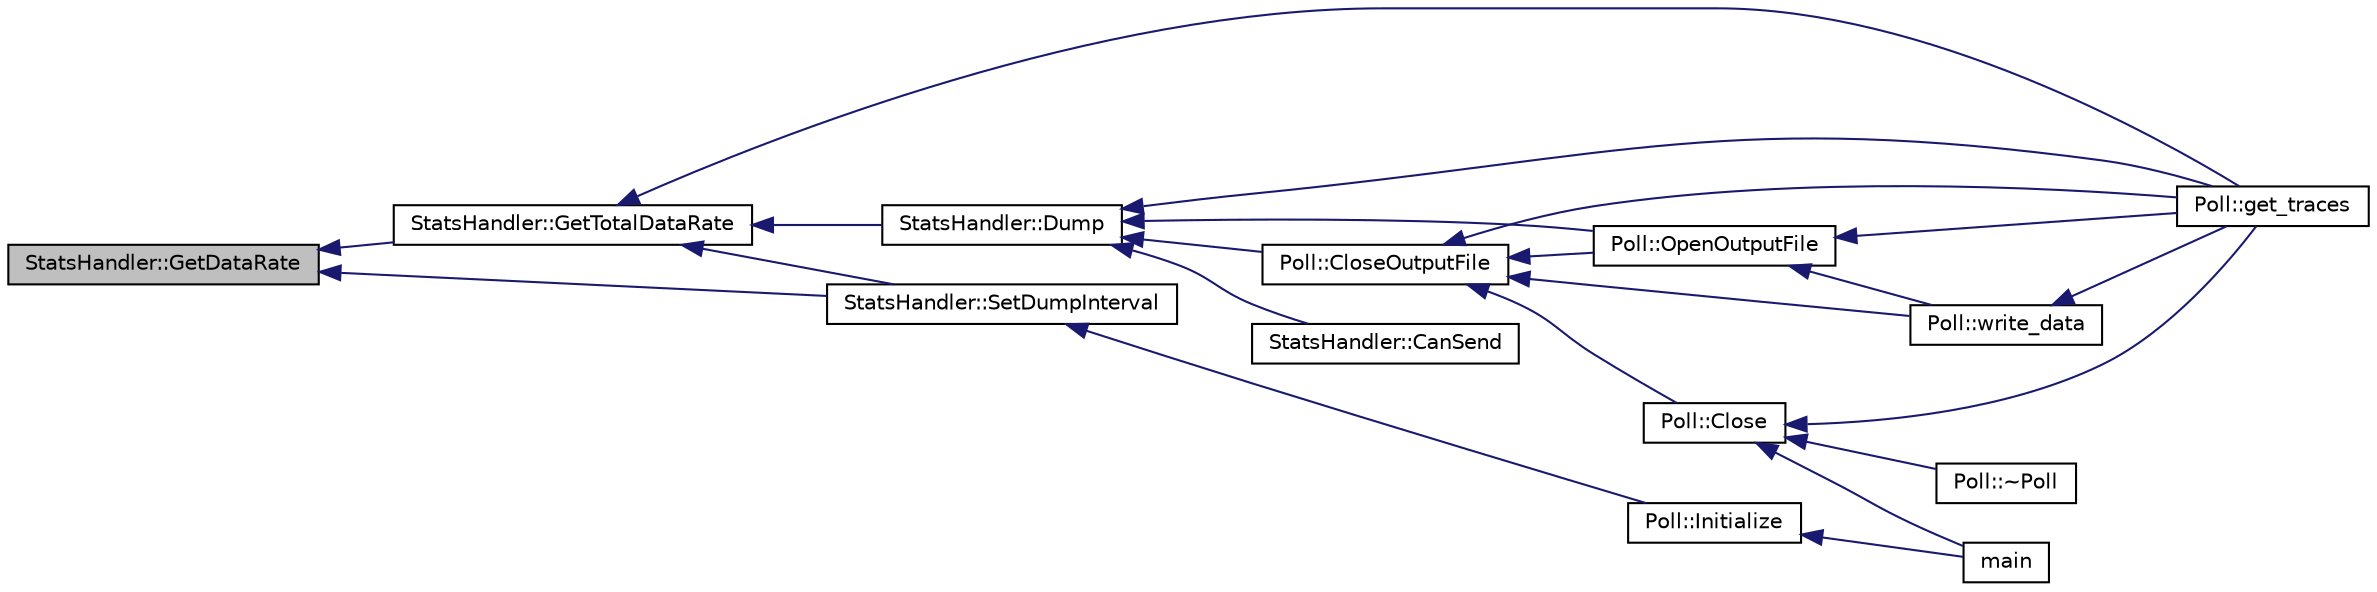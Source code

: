 digraph "StatsHandler::GetDataRate"
{
  edge [fontname="Helvetica",fontsize="10",labelfontname="Helvetica",labelfontsize="10"];
  node [fontname="Helvetica",fontsize="10",shape=record];
  rankdir="LR";
  Node1 [label="StatsHandler::GetDataRate",height=0.2,width=0.4,color="black", fillcolor="grey75", style="filled", fontcolor="black"];
  Node1 -> Node2 [dir="back",color="midnightblue",fontsize="10",style="solid",fontname="Helvetica"];
  Node2 [label="StatsHandler::GetTotalDataRate",height=0.2,width=0.4,color="black", fillcolor="white", style="filled",URL="$d2/d58/class_stats_handler.html#ae97addec3c4a6aeb4e405fc4d940638e"];
  Node2 -> Node3 [dir="back",color="midnightblue",fontsize="10",style="solid",fontname="Helvetica"];
  Node3 [label="Poll::get_traces",height=0.2,width=0.4,color="black", fillcolor="white", style="filled",URL="$d6/db0/class_poll.html#a7bc77d04169be53d1a3553e0a55932d6",tooltip="Acquire raw traces from a pixie module. "];
  Node2 -> Node4 [dir="back",color="midnightblue",fontsize="10",style="solid",fontname="Helvetica"];
  Node4 [label="StatsHandler::Dump",height=0.2,width=0.4,color="black", fillcolor="white", style="filled",URL="$d2/d58/class_stats_handler.html#af5047dce80fd4f2c91863a485fa9fcb0"];
  Node4 -> Node5 [dir="back",color="midnightblue",fontsize="10",style="solid",fontname="Helvetica"];
  Node5 [label="Poll::CloseOutputFile",height=0.2,width=0.4,color="black", fillcolor="white", style="filled",URL="$d6/db0/class_poll.html#a4f280e910a51c786a7b8e390921fa106",tooltip="Close the current output file, if one is open. "];
  Node5 -> Node6 [dir="back",color="midnightblue",fontsize="10",style="solid",fontname="Helvetica"];
  Node6 [label="Poll::Close",height=0.2,width=0.4,color="black", fillcolor="white", style="filled",URL="$d6/db0/class_poll.html#ab16cd3eb72cac653541300cb6536e710",tooltip="Close the sockets, any open files, and clean up. "];
  Node6 -> Node7 [dir="back",color="midnightblue",fontsize="10",style="solid",fontname="Helvetica"];
  Node7 [label="main",height=0.2,width=0.4,color="black", fillcolor="white", style="filled",URL="$d1/d50/poll2_8cpp.html#a0ddf1224851353fc92bfbff6f499fa97"];
  Node6 -> Node8 [dir="back",color="midnightblue",fontsize="10",style="solid",fontname="Helvetica"];
  Node8 [label="Poll::~Poll",height=0.2,width=0.4,color="black", fillcolor="white", style="filled",URL="$d6/db0/class_poll.html#ab99bf5ecc1992b6023e19fbb6b321f7a",tooltip="Destructor. "];
  Node6 -> Node3 [dir="back",color="midnightblue",fontsize="10",style="solid",fontname="Helvetica"];
  Node5 -> Node9 [dir="back",color="midnightblue",fontsize="10",style="solid",fontname="Helvetica"];
  Node9 [label="Poll::OpenOutputFile",height=0.2,width=0.4,color="black", fillcolor="white", style="filled",URL="$d6/db0/class_poll.html#adee13ef275973679b5524868be3cdc9c",tooltip="Opens a new file if no file is currently open. "];
  Node9 -> Node10 [dir="back",color="midnightblue",fontsize="10",style="solid",fontname="Helvetica"];
  Node10 [label="Poll::write_data",height=0.2,width=0.4,color="black", fillcolor="white", style="filled",URL="$d6/db0/class_poll.html#aa11d7496ff1d7eb58f6833822236bcac",tooltip="Write a data spill to disk. "];
  Node10 -> Node3 [dir="back",color="midnightblue",fontsize="10",style="solid",fontname="Helvetica"];
  Node9 -> Node3 [dir="back",color="midnightblue",fontsize="10",style="solid",fontname="Helvetica"];
  Node5 -> Node10 [dir="back",color="midnightblue",fontsize="10",style="solid",fontname="Helvetica"];
  Node5 -> Node3 [dir="back",color="midnightblue",fontsize="10",style="solid",fontname="Helvetica"];
  Node4 -> Node9 [dir="back",color="midnightblue",fontsize="10",style="solid",fontname="Helvetica"];
  Node4 -> Node3 [dir="back",color="midnightblue",fontsize="10",style="solid",fontname="Helvetica"];
  Node4 -> Node11 [dir="back",color="midnightblue",fontsize="10",style="solid",fontname="Helvetica"];
  Node11 [label="StatsHandler::CanSend",height=0.2,width=0.4,color="black", fillcolor="white", style="filled",URL="$d2/d58/class_stats_handler.html#a0466ff1c67ea95a94b1fc7c752d6d35c"];
  Node2 -> Node12 [dir="back",color="midnightblue",fontsize="10",style="solid",fontname="Helvetica"];
  Node12 [label="StatsHandler::SetDumpInterval",height=0.2,width=0.4,color="black", fillcolor="white", style="filled",URL="$d2/d58/class_stats_handler.html#a5893029be44d424c334f3bb0dbd5e7d9",tooltip="Set the amount of time between scalers dumps in seconds. "];
  Node12 -> Node13 [dir="back",color="midnightblue",fontsize="10",style="solid",fontname="Helvetica"];
  Node13 [label="Poll::Initialize",height=0.2,width=0.4,color="black", fillcolor="white", style="filled",URL="$d6/db0/class_poll.html#a1353049de2d032ee6aabd8f1f714941d",tooltip="Initialize the poll object. "];
  Node13 -> Node7 [dir="back",color="midnightblue",fontsize="10",style="solid",fontname="Helvetica"];
  Node1 -> Node12 [dir="back",color="midnightblue",fontsize="10",style="solid",fontname="Helvetica"];
}
